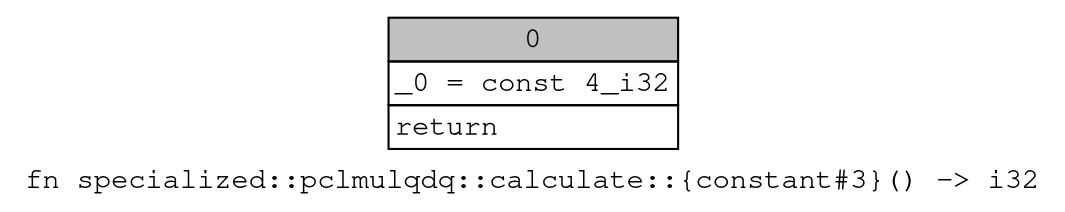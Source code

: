 digraph Mir_0_128 {
    graph [fontname="Courier, monospace"];
    node [fontname="Courier, monospace"];
    edge [fontname="Courier, monospace"];
    label=<fn specialized::pclmulqdq::calculate::{constant#3}() -&gt; i32<br align="left"/>>;
    bb0__0_128 [shape="none", label=<<table border="0" cellborder="1" cellspacing="0"><tr><td bgcolor="gray" align="center" colspan="1">0</td></tr><tr><td align="left" balign="left">_0 = const 4_i32<br/></td></tr><tr><td align="left">return</td></tr></table>>];
}
